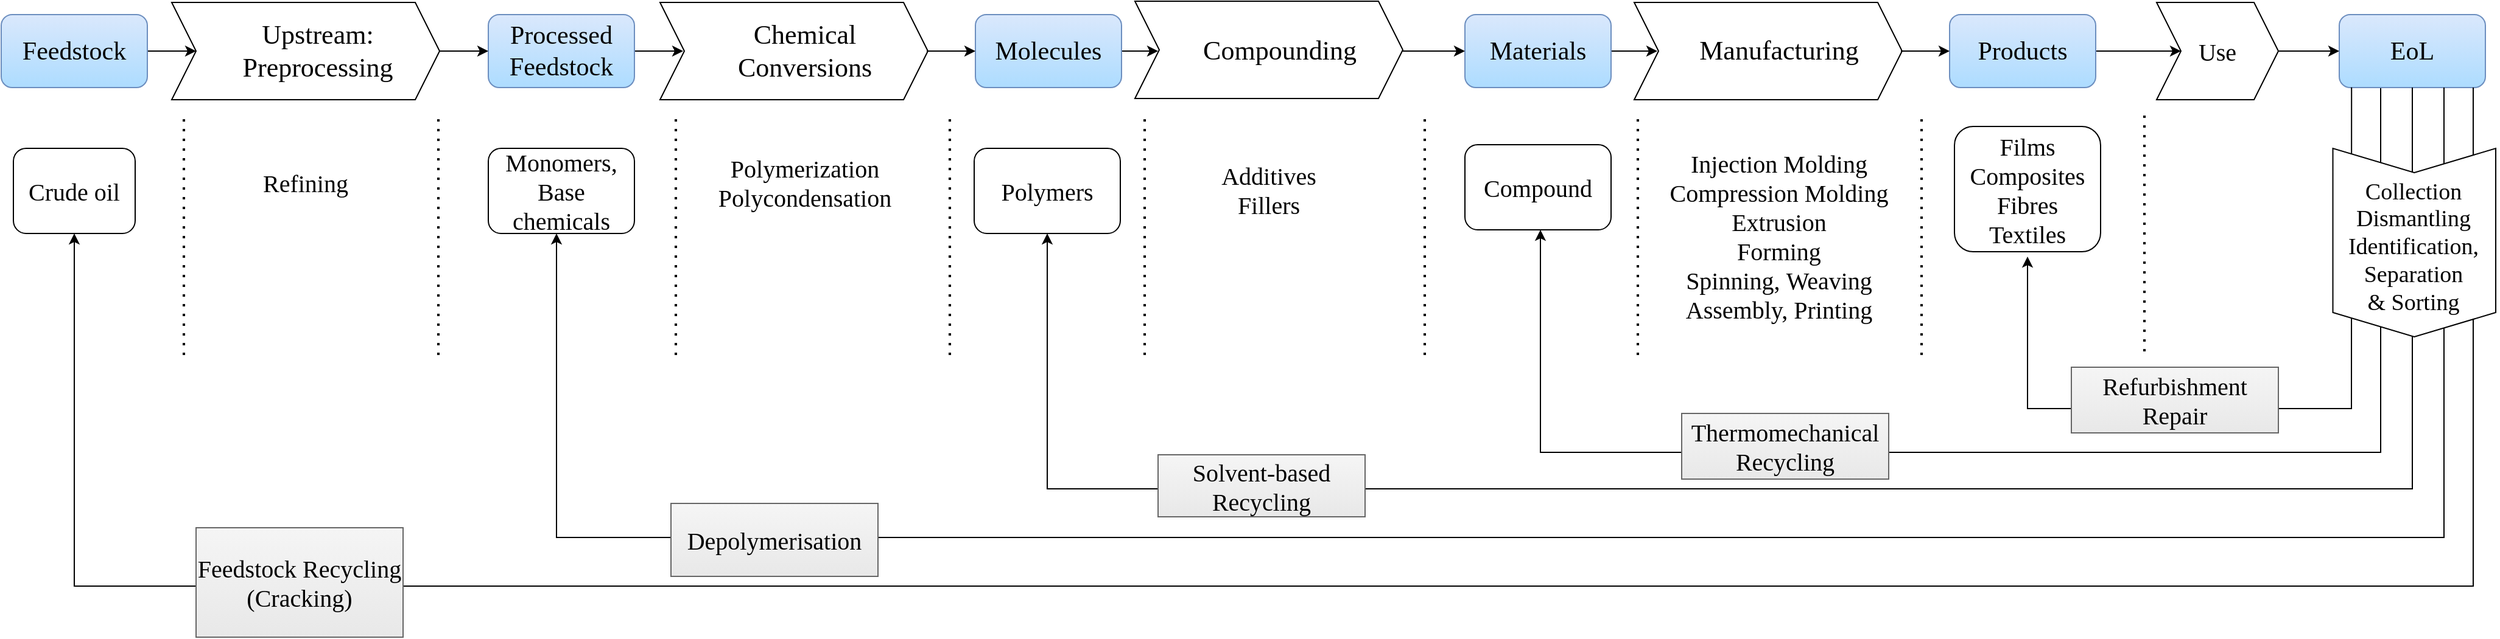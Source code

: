 <mxfile version="26.0.5">
  <diagram name="Seite-1" id="RHk6YtNKrsqP3Cbn3scz">
    <mxGraphModel dx="2719" dy="1578" grid="1" gridSize="10" guides="0" tooltips="1" connect="1" arrows="1" fold="1" page="1" pageScale="1" pageWidth="1169" pageHeight="827" math="0" shadow="0">
      <root>
        <mxCell id="0" />
        <mxCell id="1" parent="0" />
        <mxCell id="TyCHVnKsmJeXHlTLCL_k-11" value="" style="edgeStyle=orthogonalEdgeStyle;rounded=0;orthogonalLoop=1;jettySize=auto;html=1;" parent="1" source="TyCHVnKsmJeXHlTLCL_k-1" target="TyCHVnKsmJeXHlTLCL_k-6" edge="1">
          <mxGeometry relative="1" as="geometry" />
        </mxCell>
        <mxCell id="TyCHVnKsmJeXHlTLCL_k-1" value="Feedstock" style="rounded=1;whiteSpace=wrap;html=1;fontSize=21;fontFamily=Rubik light;fillColor=#DAE8FC;strokeColor=#6c8ebf;gradientColor=#ADDCFF;" parent="1" vertex="1">
          <mxGeometry x="40" y="160" width="120" height="60" as="geometry" />
        </mxCell>
        <mxCell id="TyCHVnKsmJeXHlTLCL_k-14" value="" style="edgeStyle=orthogonalEdgeStyle;rounded=0;orthogonalLoop=1;jettySize=auto;html=1;" parent="1" source="TyCHVnKsmJeXHlTLCL_k-2" target="TyCHVnKsmJeXHlTLCL_k-8" edge="1">
          <mxGeometry relative="1" as="geometry" />
        </mxCell>
        <mxCell id="TyCHVnKsmJeXHlTLCL_k-2" value="Processed Feedstock" style="rounded=1;whiteSpace=wrap;html=1;fontSize=21;fontFamily=Rubik light;fillColor=#DAE8FC;strokeColor=#6c8ebf;gradientColor=#ADDCFF;" parent="1" vertex="1">
          <mxGeometry x="440" y="160" width="120" height="60" as="geometry" />
        </mxCell>
        <mxCell id="TyCHVnKsmJeXHlTLCL_k-15" value="" style="edgeStyle=orthogonalEdgeStyle;rounded=0;orthogonalLoop=1;jettySize=auto;html=1;" parent="1" source="TyCHVnKsmJeXHlTLCL_k-3" target="TyCHVnKsmJeXHlTLCL_k-9" edge="1">
          <mxGeometry relative="1" as="geometry" />
        </mxCell>
        <mxCell id="TyCHVnKsmJeXHlTLCL_k-3" value="Molecules" style="rounded=1;whiteSpace=wrap;html=1;fontSize=21;fontFamily=Rubik light;fillColor=#DAE8FC;strokeColor=#6c8ebf;gradientColor=#ADDCFF;" parent="1" vertex="1">
          <mxGeometry x="840" y="160" width="120" height="60" as="geometry" />
        </mxCell>
        <mxCell id="TyCHVnKsmJeXHlTLCL_k-17" value="" style="edgeStyle=orthogonalEdgeStyle;rounded=0;orthogonalLoop=1;jettySize=auto;html=1;" parent="1" source="TyCHVnKsmJeXHlTLCL_k-4" target="TyCHVnKsmJeXHlTLCL_k-10" edge="1">
          <mxGeometry relative="1" as="geometry" />
        </mxCell>
        <mxCell id="TyCHVnKsmJeXHlTLCL_k-4" value="Materials" style="rounded=1;whiteSpace=wrap;html=1;fontSize=21;fontFamily=Rubik light;fillColor=#DAE8FC;strokeColor=#6c8ebf;gradientColor=#ADDCFF;" parent="1" vertex="1">
          <mxGeometry x="1242" y="160" width="120" height="60" as="geometry" />
        </mxCell>
        <mxCell id="TyCHVnKsmJeXHlTLCL_k-45" value="" style="edgeStyle=orthogonalEdgeStyle;rounded=0;orthogonalLoop=1;jettySize=auto;html=1;fontFamily=Rubik light;fontSize=20;fontColor=default;" parent="1" source="TyCHVnKsmJeXHlTLCL_k-5" target="TyCHVnKsmJeXHlTLCL_k-44" edge="1">
          <mxGeometry relative="1" as="geometry" />
        </mxCell>
        <mxCell id="TyCHVnKsmJeXHlTLCL_k-5" value="Products" style="rounded=1;whiteSpace=wrap;html=1;fontSize=21;fontFamily=Rubik light;fillColor=#DAE8FC;strokeColor=#6c8ebf;gradientColor=#ADDCFF;" parent="1" vertex="1">
          <mxGeometry x="1640" y="160" width="120" height="60" as="geometry" />
        </mxCell>
        <mxCell id="TyCHVnKsmJeXHlTLCL_k-12" value="" style="edgeStyle=orthogonalEdgeStyle;rounded=0;orthogonalLoop=1;jettySize=auto;html=1;" parent="1" source="TyCHVnKsmJeXHlTLCL_k-6" target="TyCHVnKsmJeXHlTLCL_k-2" edge="1">
          <mxGeometry relative="1" as="geometry" />
        </mxCell>
        <mxCell id="TyCHVnKsmJeXHlTLCL_k-6" value="Upstream: Preprocessing" style="text;html=1;align=center;verticalAlign=middle;whiteSpace=wrap;rounded=0;fontSize=22;fontFamily=Rubik light;" parent="1" vertex="1">
          <mxGeometry x="200" y="170" width="200" height="40" as="geometry" />
        </mxCell>
        <mxCell id="TyCHVnKsmJeXHlTLCL_k-13" value="" style="edgeStyle=orthogonalEdgeStyle;rounded=0;orthogonalLoop=1;jettySize=auto;html=1;" parent="1" source="TyCHVnKsmJeXHlTLCL_k-8" target="TyCHVnKsmJeXHlTLCL_k-3" edge="1">
          <mxGeometry relative="1" as="geometry" />
        </mxCell>
        <mxCell id="TyCHVnKsmJeXHlTLCL_k-8" value="Chemical Conversions" style="text;html=1;align=center;verticalAlign=middle;whiteSpace=wrap;rounded=0;fontSize=22;fontFamily=Rubik light;" parent="1" vertex="1">
          <mxGeometry x="600" y="170" width="200" height="40" as="geometry" />
        </mxCell>
        <mxCell id="TyCHVnKsmJeXHlTLCL_k-16" value="" style="edgeStyle=orthogonalEdgeStyle;rounded=0;orthogonalLoop=1;jettySize=auto;html=1;" parent="1" source="TyCHVnKsmJeXHlTLCL_k-9" target="TyCHVnKsmJeXHlTLCL_k-4" edge="1">
          <mxGeometry relative="1" as="geometry" />
        </mxCell>
        <mxCell id="TyCHVnKsmJeXHlTLCL_k-9" value="Compounding" style="text;html=1;align=center;verticalAlign=middle;whiteSpace=wrap;rounded=0;fontSize=22;fontFamily=Rubik light;" parent="1" vertex="1">
          <mxGeometry x="990" y="170" width="200" height="40" as="geometry" />
        </mxCell>
        <mxCell id="TyCHVnKsmJeXHlTLCL_k-18" value="" style="edgeStyle=orthogonalEdgeStyle;rounded=0;orthogonalLoop=1;jettySize=auto;html=1;" parent="1" source="TyCHVnKsmJeXHlTLCL_k-10" target="TyCHVnKsmJeXHlTLCL_k-5" edge="1">
          <mxGeometry relative="1" as="geometry" />
        </mxCell>
        <mxCell id="TyCHVnKsmJeXHlTLCL_k-10" value="Manufacturing" style="text;html=1;align=center;verticalAlign=middle;whiteSpace=wrap;rounded=0;fontSize=22;fontFamily=Rubik light;" parent="1" vertex="1">
          <mxGeometry x="1400" y="170" width="200" height="40" as="geometry" />
        </mxCell>
        <mxCell id="TyCHVnKsmJeXHlTLCL_k-20" value="Crude oil" style="text;html=1;align=center;verticalAlign=middle;whiteSpace=wrap;rounded=1;fontFamily=Rubik light;fontSize=20;strokeColor=default;" parent="1" vertex="1">
          <mxGeometry x="50" y="270" width="100" height="70" as="geometry" />
        </mxCell>
        <mxCell id="TyCHVnKsmJeXHlTLCL_k-21" value="Monomers, Base chemicals" style="text;html=1;align=center;verticalAlign=middle;whiteSpace=wrap;rounded=1;fontFamily=Rubik light;fontSize=20;fillColor=default;strokeColor=default;" parent="1" vertex="1">
          <mxGeometry x="440" y="270" width="120" height="70" as="geometry" />
        </mxCell>
        <mxCell id="TyCHVnKsmJeXHlTLCL_k-22" value="Refining" style="text;html=1;align=center;verticalAlign=middle;whiteSpace=wrap;rounded=0;fontSize=20;fontFamily=Rubik light;" parent="1" vertex="1">
          <mxGeometry x="190" y="278" width="200" height="40" as="geometry" />
        </mxCell>
        <mxCell id="TyCHVnKsmJeXHlTLCL_k-23" value="Polymers" style="text;html=1;align=center;verticalAlign=middle;whiteSpace=wrap;rounded=1;fontFamily=Rubik light;fontSize=20;strokeColor=default;" parent="1" vertex="1">
          <mxGeometry x="839" y="270" width="120" height="70" as="geometry" />
        </mxCell>
        <mxCell id="TyCHVnKsmJeXHlTLCL_k-24" value="Compound" style="text;html=1;align=center;verticalAlign=middle;whiteSpace=wrap;rounded=1;fontFamily=Rubik light;fontSize=20;strokeColor=default;" parent="1" vertex="1">
          <mxGeometry x="1242" y="267" width="120" height="70" as="geometry" />
        </mxCell>
        <mxCell id="TyCHVnKsmJeXHlTLCL_k-25" value="Films&lt;div&gt;Composites&lt;br&gt;&lt;div&gt;Fibres&lt;br&gt;&lt;div&gt;Textiles&lt;/div&gt;&lt;/div&gt;&lt;/div&gt;" style="text;html=1;align=center;verticalAlign=middle;whiteSpace=wrap;rounded=1;fontFamily=Rubik light;fontSize=20;strokeColor=default;" parent="1" vertex="1">
          <mxGeometry x="1644" y="252" width="120" height="103" as="geometry" />
        </mxCell>
        <mxCell id="TyCHVnKsmJeXHlTLCL_k-27" value="" style="shape=step;perimeter=stepPerimeter;whiteSpace=wrap;html=1;fixedSize=1;rounded=0;align=center;verticalAlign=middle;fontFamily=Rubik light;fontSize=20;fontColor=default;fillColor=none;gradientColor=none;" parent="1" vertex="1">
          <mxGeometry x="180" y="150" width="220" height="80" as="geometry" />
        </mxCell>
        <mxCell id="TyCHVnKsmJeXHlTLCL_k-29" value="" style="shape=step;perimeter=stepPerimeter;whiteSpace=wrap;html=1;fixedSize=1;rounded=0;align=center;verticalAlign=middle;fontFamily=Rubik light;fontSize=20;fontColor=default;fillColor=none;gradientColor=none;" parent="1" vertex="1">
          <mxGeometry x="581" y="150" width="220" height="80" as="geometry" />
        </mxCell>
        <mxCell id="TyCHVnKsmJeXHlTLCL_k-30" value="" style="shape=step;perimeter=stepPerimeter;whiteSpace=wrap;html=1;fixedSize=1;rounded=0;align=center;verticalAlign=middle;fontFamily=Rubik light;fontSize=20;fontColor=default;fillColor=none;gradientColor=none;" parent="1" vertex="1">
          <mxGeometry x="971" y="149" width="220" height="80" as="geometry" />
        </mxCell>
        <mxCell id="TyCHVnKsmJeXHlTLCL_k-31" value="" style="shape=step;perimeter=stepPerimeter;whiteSpace=wrap;html=1;fixedSize=1;rounded=0;align=center;verticalAlign=middle;fontFamily=Rubik light;fontSize=20;fontColor=default;fillColor=none;gradientColor=none;" parent="1" vertex="1">
          <mxGeometry x="1381" y="150" width="220" height="80" as="geometry" />
        </mxCell>
        <mxCell id="TyCHVnKsmJeXHlTLCL_k-32" value="" style="endArrow=none;dashed=1;html=1;dashPattern=1 3;strokeWidth=2;rounded=0;fontFamily=Rubik light;fontSize=20;fontColor=default;" parent="1" edge="1">
          <mxGeometry width="50" height="50" relative="1" as="geometry">
            <mxPoint x="190" y="440" as="sourcePoint" />
            <mxPoint x="190" y="240" as="targetPoint" />
          </mxGeometry>
        </mxCell>
        <mxCell id="TyCHVnKsmJeXHlTLCL_k-33" value="" style="endArrow=none;dashed=1;html=1;dashPattern=1 3;strokeWidth=2;rounded=0;fontFamily=Rubik light;fontSize=20;fontColor=default;" parent="1" edge="1">
          <mxGeometry width="50" height="50" relative="1" as="geometry">
            <mxPoint x="399" y="440" as="sourcePoint" />
            <mxPoint x="399" y="240" as="targetPoint" />
          </mxGeometry>
        </mxCell>
        <mxCell id="TyCHVnKsmJeXHlTLCL_k-34" value="" style="endArrow=none;dashed=1;html=1;dashPattern=1 3;strokeWidth=2;rounded=0;fontFamily=Rubik light;fontSize=20;fontColor=default;" parent="1" edge="1">
          <mxGeometry width="50" height="50" relative="1" as="geometry">
            <mxPoint x="594" y="440" as="sourcePoint" />
            <mxPoint x="594" y="240" as="targetPoint" />
          </mxGeometry>
        </mxCell>
        <mxCell id="TyCHVnKsmJeXHlTLCL_k-35" value="" style="endArrow=none;dashed=1;html=1;dashPattern=1 3;strokeWidth=2;rounded=0;fontFamily=Rubik light;fontSize=20;fontColor=default;" parent="1" edge="1">
          <mxGeometry width="50" height="50" relative="1" as="geometry">
            <mxPoint x="819" y="440" as="sourcePoint" />
            <mxPoint x="819" y="240" as="targetPoint" />
          </mxGeometry>
        </mxCell>
        <mxCell id="TyCHVnKsmJeXHlTLCL_k-36" value="" style="endArrow=none;dashed=1;html=1;dashPattern=1 3;strokeWidth=2;rounded=0;fontFamily=Rubik light;fontSize=20;fontColor=default;" parent="1" edge="1">
          <mxGeometry width="50" height="50" relative="1" as="geometry">
            <mxPoint x="979" y="440" as="sourcePoint" />
            <mxPoint x="979" y="240" as="targetPoint" />
          </mxGeometry>
        </mxCell>
        <mxCell id="TyCHVnKsmJeXHlTLCL_k-37" value="" style="endArrow=none;dashed=1;html=1;dashPattern=1 3;strokeWidth=2;rounded=0;fontFamily=Rubik light;fontSize=20;fontColor=default;" parent="1" edge="1">
          <mxGeometry width="50" height="50" relative="1" as="geometry">
            <mxPoint x="1209" y="440" as="sourcePoint" />
            <mxPoint x="1209" y="240" as="targetPoint" />
          </mxGeometry>
        </mxCell>
        <mxCell id="TyCHVnKsmJeXHlTLCL_k-38" value="" style="endArrow=none;dashed=1;html=1;dashPattern=1 3;strokeWidth=2;rounded=0;fontFamily=Rubik light;fontSize=20;fontColor=default;" parent="1" edge="1">
          <mxGeometry width="50" height="50" relative="1" as="geometry">
            <mxPoint x="1384" y="440" as="sourcePoint" />
            <mxPoint x="1384" y="240" as="targetPoint" />
          </mxGeometry>
        </mxCell>
        <mxCell id="TyCHVnKsmJeXHlTLCL_k-39" value="" style="endArrow=none;dashed=1;html=1;dashPattern=1 3;strokeWidth=2;rounded=0;fontFamily=Rubik light;fontSize=20;fontColor=default;" parent="1" edge="1">
          <mxGeometry width="50" height="50" relative="1" as="geometry">
            <mxPoint x="1617" y="440" as="sourcePoint" />
            <mxPoint x="1617" y="240" as="targetPoint" />
          </mxGeometry>
        </mxCell>
        <mxCell id="TyCHVnKsmJeXHlTLCL_k-40" value="Polymerization&lt;div&gt;Polycondensation&lt;/div&gt;" style="text;html=1;align=center;verticalAlign=middle;whiteSpace=wrap;rounded=0;fontSize=20;fontFamily=Rubik light;" parent="1" vertex="1">
          <mxGeometry x="600" y="278" width="200" height="40" as="geometry" />
        </mxCell>
        <mxCell id="TyCHVnKsmJeXHlTLCL_k-41" value="Additives&lt;div&gt;Fillers&lt;/div&gt;" style="text;html=1;align=center;verticalAlign=middle;whiteSpace=wrap;rounded=0;fontSize=20;fontFamily=Rubik light;" parent="1" vertex="1">
          <mxGeometry x="981" y="284" width="200" height="40" as="geometry" />
        </mxCell>
        <mxCell id="TyCHVnKsmJeXHlTLCL_k-42" value="Injection Molding&lt;div&gt;Compression Molding&lt;br&gt;&lt;div&gt;Extrusion&lt;/div&gt;&lt;div&gt;Forming&lt;/div&gt;&lt;div&gt;Spinning,&amp;nbsp;&lt;span style=&quot;background-color: transparent; color: light-dark(rgb(0, 0, 0), rgb(255, 255, 255));&quot;&gt;Weaving&lt;/span&gt;&lt;/div&gt;&lt;/div&gt;&lt;div&gt;Assembly,&amp;nbsp;&lt;span style=&quot;background-color: transparent; color: light-dark(rgb(0, 0, 0), rgb(255, 255, 255));&quot;&gt;Printing&lt;/span&gt;&lt;/div&gt;" style="text;html=1;align=center;verticalAlign=middle;whiteSpace=wrap;rounded=0;fontSize=20;fontFamily=Rubik light;" parent="1" vertex="1">
          <mxGeometry x="1400" y="320" width="200" height="43" as="geometry" />
        </mxCell>
        <mxCell id="TyCHVnKsmJeXHlTLCL_k-50" value="" style="edgeStyle=orthogonalEdgeStyle;rounded=0;orthogonalLoop=1;jettySize=auto;html=1;fontFamily=Rubik light;fontSize=20;fontColor=default;exitX=0.25;exitY=1;exitDx=0;exitDy=0;" parent="1" edge="1">
          <mxGeometry relative="1" as="geometry">
            <mxPoint x="1304" y="337" as="targetPoint" />
            <Array as="points">
              <mxPoint x="1994" y="520" />
              <mxPoint x="1304" y="520" />
            </Array>
            <mxPoint x="1994" y="220.0" as="sourcePoint" />
          </mxGeometry>
        </mxCell>
        <mxCell id="TyCHVnKsmJeXHlTLCL_k-43" value="EoL" style="rounded=1;whiteSpace=wrap;html=1;fontSize=21;fontFamily=Rubik light;fillColor=#DAE8FC;strokeColor=#6c8ebf;gradientColor=#ADDCFF;" parent="1" vertex="1">
          <mxGeometry x="1960" y="160" width="120" height="60" as="geometry" />
        </mxCell>
        <mxCell id="TyCHVnKsmJeXHlTLCL_k-46" value="" style="edgeStyle=orthogonalEdgeStyle;rounded=0;orthogonalLoop=1;jettySize=auto;html=1;fontFamily=Rubik light;fontSize=20;fontColor=default;" parent="1" source="TyCHVnKsmJeXHlTLCL_k-44" target="TyCHVnKsmJeXHlTLCL_k-43" edge="1">
          <mxGeometry relative="1" as="geometry" />
        </mxCell>
        <mxCell id="TyCHVnKsmJeXHlTLCL_k-44" value="Use" style="shape=step;perimeter=stepPerimeter;whiteSpace=wrap;html=1;fixedSize=1;rounded=0;align=center;verticalAlign=middle;fontFamily=Rubik light;fontSize=20;fontColor=default;fillColor=none;gradientColor=none;" parent="1" vertex="1">
          <mxGeometry x="1810" y="150" width="100" height="80" as="geometry" />
        </mxCell>
        <mxCell id="TyCHVnKsmJeXHlTLCL_k-47" value="" style="endArrow=none;dashed=1;html=1;dashPattern=1 3;strokeWidth=2;rounded=0;fontFamily=Rubik light;fontSize=20;fontColor=default;" parent="1" edge="1">
          <mxGeometry width="50" height="50" relative="1" as="geometry">
            <mxPoint x="1800" y="437" as="sourcePoint" />
            <mxPoint x="1800" y="237" as="targetPoint" />
          </mxGeometry>
        </mxCell>
        <mxCell id="TyCHVnKsmJeXHlTLCL_k-51" value="" style="edgeStyle=orthogonalEdgeStyle;rounded=0;orthogonalLoop=1;jettySize=auto;html=1;fontFamily=Rubik light;fontSize=20;fontColor=default;exitX=0.5;exitY=1;exitDx=0;exitDy=0;entryX=0.5;entryY=1;entryDx=0;entryDy=0;" parent="1" source="TyCHVnKsmJeXHlTLCL_k-43" target="TyCHVnKsmJeXHlTLCL_k-23" edge="1">
          <mxGeometry relative="1" as="geometry">
            <mxPoint x="2000" y="230" as="sourcePoint" />
            <mxPoint x="1310" y="390" as="targetPoint" />
            <Array as="points">
              <mxPoint x="2020" y="550" />
              <mxPoint x="899" y="550" />
            </Array>
          </mxGeometry>
        </mxCell>
        <mxCell id="TyCHVnKsmJeXHlTLCL_k-52" value="" style="edgeStyle=orthogonalEdgeStyle;rounded=0;orthogonalLoop=1;jettySize=auto;html=1;fontFamily=Rubik light;fontSize=20;fontColor=default;exitX=0.75;exitY=1;exitDx=0;exitDy=0;entryX=0.5;entryY=1;entryDx=0;entryDy=0;" parent="1" edge="1">
          <mxGeometry relative="1" as="geometry">
            <mxPoint x="2046" y="220.0" as="sourcePoint" />
            <mxPoint x="496.0" y="340" as="targetPoint" />
            <Array as="points">
              <mxPoint x="2046" y="590" />
              <mxPoint x="496" y="590" />
            </Array>
          </mxGeometry>
        </mxCell>
        <mxCell id="TyCHVnKsmJeXHlTLCL_k-54" value="" style="edgeStyle=orthogonalEdgeStyle;rounded=0;orthogonalLoop=1;jettySize=auto;html=1;fontFamily=Rubik light;fontSize=20;fontColor=default;entryX=0.5;entryY=1;entryDx=0;entryDy=0;" parent="1" target="TyCHVnKsmJeXHlTLCL_k-20" edge="1">
          <mxGeometry relative="1" as="geometry">
            <mxPoint x="2070" y="220" as="sourcePoint" />
            <mxPoint x="510" y="365" as="targetPoint" />
            <Array as="points">
              <mxPoint x="2070" y="220" />
              <mxPoint x="2070" y="630" />
              <mxPoint x="100" y="630" />
            </Array>
          </mxGeometry>
        </mxCell>
        <mxCell id="TyCHVnKsmJeXHlTLCL_k-56" value="Feedstock Recycling (Cracking)" style="text;html=1;align=center;verticalAlign=middle;whiteSpace=wrap;rounded=0;fontFamily=Rubik light;fontSize=20;fillColor=#f5f5f5;gradientColor=#E8E8E8;strokeColor=#666666;" parent="1" vertex="1">
          <mxGeometry x="200" y="582" width="170" height="90" as="geometry" />
        </mxCell>
        <mxCell id="TyCHVnKsmJeXHlTLCL_k-57" value="Depolymerisation&lt;span style=&quot;color: rgba(0, 0, 0, 0); font-family: monospace; font-size: 0px; text-align: start; text-wrap: nowrap;&quot;&gt;%3CmxGraphModel%3E%3Croot%3E%3CmxCell%20id%3D%220%22%2F%3E%3CmxCell%20id%3D%221%22%20parent%3D%220%22%2F%3E%3CmxCell%20id%3D%222%22%20value%3D%22Feedstock%20Recycling%20(Cracking)%22%20style%3D%22text%3Bhtml%3D1%3Balign%3Dcenter%3BverticalAlign%3Dmiddle%3BwhiteSpace%3Dwrap%3Brounded%3D0%3BfontFamily%3DRubik%20light%3BfontSize%3D20%3BfillColor%3D%23f5f5f5%3BgradientColor%3D%23E8E8E8%3BstrokeColor%3D%23666666%3B%22%20vertex%3D%221%22%20parent%3D%221%22%3E%3CmxGeometry%20x%3D%22300%22%20y%3D%22550%22%20width%3D%22170%22%20height%3D%2290%22%20as%3D%22geometry%22%2F%3E%3C%2FmxCell%3E%3C%2Froot%3E%3C%2FmxGraphModel%3E&lt;/span&gt;" style="text;html=1;align=center;verticalAlign=middle;whiteSpace=wrap;rounded=0;fontFamily=Rubik light;fontSize=20;fillColor=#f5f5f5;gradientColor=#E8E8E8;strokeColor=#666666;" parent="1" vertex="1">
          <mxGeometry x="590" y="562" width="170" height="60" as="geometry" />
        </mxCell>
        <mxCell id="TyCHVnKsmJeXHlTLCL_k-58" value="Solvent-based Recycling" style="text;html=1;align=center;verticalAlign=middle;whiteSpace=wrap;rounded=0;fontFamily=Rubik light;fontSize=20;fillColor=#f5f5f5;gradientColor=#E8E8E8;strokeColor=#666666;" parent="1" vertex="1">
          <mxGeometry x="990" y="522" width="170" height="51" as="geometry" />
        </mxCell>
        <mxCell id="TyCHVnKsmJeXHlTLCL_k-59" value="Thermomechanical Recycling" style="text;html=1;align=center;verticalAlign=middle;whiteSpace=wrap;rounded=0;fontFamily=Rubik light;fontSize=20;fillColor=#f5f5f5;gradientColor=#E8E8E8;strokeColor=#666666;" parent="1" vertex="1">
          <mxGeometry x="1420" y="488" width="170" height="54" as="geometry" />
        </mxCell>
        <mxCell id="JztdywbyLvxMAZ1t6gyc-1" value="" style="edgeStyle=orthogonalEdgeStyle;rounded=0;orthogonalLoop=1;jettySize=auto;html=1;fontFamily=Rubik light;fontSize=20;fontColor=default;entryX=0.5;entryY=1;entryDx=0;entryDy=0;exitX=0.084;exitY=0.998;exitDx=0;exitDy=0;exitPerimeter=0;" edge="1" parent="1" source="TyCHVnKsmJeXHlTLCL_k-43">
          <mxGeometry relative="1" as="geometry">
            <mxPoint x="1704" y="359" as="targetPoint" />
            <Array as="points">
              <mxPoint x="1970" y="222" />
              <mxPoint x="1970" y="484" />
              <mxPoint x="1704" y="484" />
            </Array>
            <mxPoint x="1968.16" y="222.14" as="sourcePoint" />
          </mxGeometry>
        </mxCell>
        <mxCell id="JztdywbyLvxMAZ1t6gyc-2" value="" style="shape=step;perimeter=stepPerimeter;whiteSpace=wrap;html=1;fixedSize=1;rounded=0;align=center;verticalAlign=middle;fontFamily=Rubik light;fontSize=20;rotation=90;" vertex="1" parent="1">
          <mxGeometry x="1944.13" y="280.62" width="155" height="133.75" as="geometry" />
        </mxCell>
        <mxCell id="JztdywbyLvxMAZ1t6gyc-3" value="Collection&lt;div&gt;Dismantling&lt;div&gt;Identification, Separation &amp;amp;&amp;nbsp;&lt;span style=&quot;background-color: transparent; color: light-dark(rgb(0, 0, 0), rgb(255, 255, 255));&quot;&gt;Sorting&lt;/span&gt;&lt;/div&gt;&lt;/div&gt;" style="text;html=1;align=center;verticalAlign=middle;whiteSpace=wrap;rounded=0;fontFamily=Rubik light;fontSize=19;" vertex="1" parent="1">
          <mxGeometry x="1951" y="311" width="140" height="80" as="geometry" />
        </mxCell>
        <mxCell id="JztdywbyLvxMAZ1t6gyc-4" value="Refurbishment&lt;div&gt;Repair&lt;/div&gt;" style="text;html=1;align=center;verticalAlign=middle;whiteSpace=wrap;rounded=0;fontFamily=Rubik light;fontSize=20;fillColor=#f5f5f5;gradientColor=#E8E8E8;strokeColor=#666666;" vertex="1" parent="1">
          <mxGeometry x="1740" y="450" width="170" height="54" as="geometry" />
        </mxCell>
      </root>
    </mxGraphModel>
  </diagram>
</mxfile>
